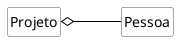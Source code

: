 @startuml mod01ima08
hide circle
hide methods
hide empty members

skinparam class {
    BackgroundColor White
    ArrowColor Black
    BorderColor #505050
}
class "Projeto" as o1
class "Pessoa" as o2
left to right direction
o1 o-- o2
@enduml
